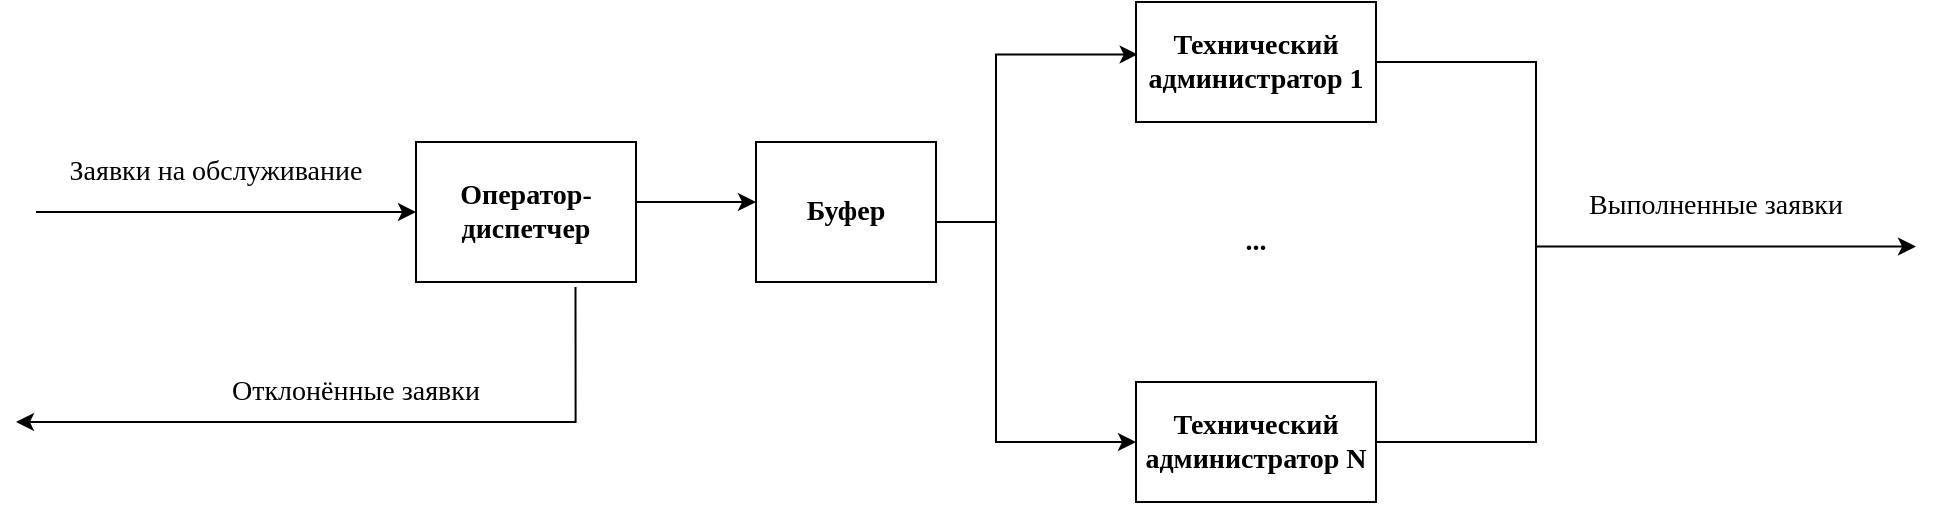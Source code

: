 <mxfile version="15.4.0" type="device"><diagram id="AcnfDNU1-TQmnV3Vwayh" name="Страница 1"><mxGraphModel dx="2048" dy="714" grid="1" gridSize="10" guides="1" tooltips="1" connect="1" arrows="1" fold="1" page="1" pageScale="1" pageWidth="827" pageHeight="1169" math="0" shadow="0"><root><mxCell id="0"/><mxCell id="1" parent="0"/><mxCell id="I1ikUsA0RIwpAF2tXWde-1" value="Оператор-диспетчер" style="rounded=0;whiteSpace=wrap;html=1;fontFamily=Georgia;fontSize=14;fontStyle=1" vertex="1" parent="1"><mxGeometry x="160" y="220" width="110" height="70" as="geometry"/></mxCell><mxCell id="I1ikUsA0RIwpAF2tXWde-2" value="Буфер" style="rounded=0;whiteSpace=wrap;html=1;fontFamily=Georgia;fontSize=14;fontStyle=1" vertex="1" parent="1"><mxGeometry x="330" y="220" width="90" height="70" as="geometry"/></mxCell><mxCell id="I1ikUsA0RIwpAF2tXWde-3" value="Технический администратор 1" style="rounded=0;whiteSpace=wrap;html=1;fontFamily=Georgia;fontSize=14;fontStyle=1" vertex="1" parent="1"><mxGeometry x="520" y="150" width="120" height="60" as="geometry"/></mxCell><mxCell id="I1ikUsA0RIwpAF2tXWde-4" value="..." style="text;html=1;strokeColor=none;fillColor=none;align=center;verticalAlign=middle;whiteSpace=wrap;rounded=0;fontSize=14;fontFamily=Georgia;fontStyle=1" vertex="1" parent="1"><mxGeometry x="540" y="250" width="80" height="40" as="geometry"/></mxCell><mxCell id="I1ikUsA0RIwpAF2tXWde-5" value="Технический администратор N" style="rounded=0;whiteSpace=wrap;html=1;fontFamily=Georgia;fontSize=14;fontStyle=1" vertex="1" parent="1"><mxGeometry x="520" y="340" width="120" height="60" as="geometry"/></mxCell><mxCell id="I1ikUsA0RIwpAF2tXWde-6" value="" style="endArrow=classic;html=1;rounded=0;fontFamily=Georgia;fontSize=14;edgeStyle=orthogonalEdgeStyle;entryX=0;entryY=0.5;entryDx=0;entryDy=0;" edge="1" parent="1" target="I1ikUsA0RIwpAF2tXWde-1"><mxGeometry width="50" height="50" relative="1" as="geometry"><mxPoint x="-30" y="255" as="sourcePoint"/><mxPoint x="440" y="280" as="targetPoint"/><Array as="points"><mxPoint x="70" y="255"/></Array></mxGeometry></mxCell><mxCell id="I1ikUsA0RIwpAF2tXWde-7" value="Заявки на обслуживание" style="text;html=1;strokeColor=none;fillColor=none;align=center;verticalAlign=middle;whiteSpace=wrap;rounded=0;fontFamily=Georgia;fontSize=14;" vertex="1" parent="1"><mxGeometry x="-30" y="220" width="180" height="30" as="geometry"/></mxCell><mxCell id="I1ikUsA0RIwpAF2tXWde-8" value="" style="endArrow=classic;html=1;rounded=0;fontFamily=Georgia;fontSize=14;edgeStyle=orthogonalEdgeStyle;" edge="1" parent="1"><mxGeometry width="50" height="50" relative="1" as="geometry"><mxPoint x="270" y="250" as="sourcePoint"/><mxPoint x="330" y="250" as="targetPoint"/><Array as="points"><mxPoint x="280" y="250"/></Array></mxGeometry></mxCell><mxCell id="I1ikUsA0RIwpAF2tXWde-9" value="" style="endArrow=classic;html=1;rounded=0;fontFamily=Georgia;fontSize=14;edgeStyle=orthogonalEdgeStyle;exitX=0.725;exitY=1.035;exitDx=0;exitDy=0;exitPerimeter=0;" edge="1" parent="1" source="I1ikUsA0RIwpAF2tXWde-1"><mxGeometry width="50" height="50" relative="1" as="geometry"><mxPoint x="230" y="340" as="sourcePoint"/><mxPoint x="-40" y="360" as="targetPoint"/><Array as="points"><mxPoint x="240" y="360"/></Array></mxGeometry></mxCell><mxCell id="I1ikUsA0RIwpAF2tXWde-10" value="Отклонённые заявки" style="text;html=1;strokeColor=none;fillColor=none;align=center;verticalAlign=middle;whiteSpace=wrap;rounded=0;fontFamily=Georgia;fontSize=14;" vertex="1" parent="1"><mxGeometry x="50" y="330" width="160" height="30" as="geometry"/></mxCell><mxCell id="I1ikUsA0RIwpAF2tXWde-11" value="" style="endArrow=classic;html=1;rounded=0;fontFamily=Georgia;fontSize=14;edgeStyle=orthogonalEdgeStyle;entryX=0;entryY=0.5;entryDx=0;entryDy=0;" edge="1" parent="1"><mxGeometry width="50" height="50" relative="1" as="geometry"><mxPoint x="720" y="272.3" as="sourcePoint"/><mxPoint x="910" y="272.3" as="targetPoint"/><Array as="points"><mxPoint x="820" y="272.3"/></Array></mxGeometry></mxCell><mxCell id="I1ikUsA0RIwpAF2tXWde-12" value="Выполненные заявки" style="text;html=1;strokeColor=none;fillColor=none;align=center;verticalAlign=middle;whiteSpace=wrap;rounded=0;fontFamily=Georgia;fontSize=14;" vertex="1" parent="1"><mxGeometry x="720" y="237.3" width="180" height="30" as="geometry"/></mxCell><mxCell id="I1ikUsA0RIwpAF2tXWde-13" value="" style="endArrow=classic;html=1;rounded=0;fontFamily=Georgia;fontSize=14;edgeStyle=orthogonalEdgeStyle;entryX=0.007;entryY=0.437;entryDx=0;entryDy=0;entryPerimeter=0;" edge="1" parent="1" target="I1ikUsA0RIwpAF2tXWde-3"><mxGeometry width="50" height="50" relative="1" as="geometry"><mxPoint x="450" y="260.0" as="sourcePoint"/><mxPoint x="530" y="110" as="targetPoint"/><Array as="points"><mxPoint x="450" y="176"/></Array></mxGeometry></mxCell><mxCell id="I1ikUsA0RIwpAF2tXWde-14" value="" style="endArrow=classic;html=1;rounded=0;fontFamily=Georgia;fontSize=14;edgeStyle=orthogonalEdgeStyle;entryX=0;entryY=0.5;entryDx=0;entryDy=0;" edge="1" parent="1" target="I1ikUsA0RIwpAF2tXWde-5"><mxGeometry width="50" height="50" relative="1" as="geometry"><mxPoint x="450" y="256.89" as="sourcePoint"/><mxPoint x="520.84" y="173.11" as="targetPoint"/><Array as="points"><mxPoint x="450" y="370"/></Array></mxGeometry></mxCell><mxCell id="I1ikUsA0RIwpAF2tXWde-15" value="" style="endArrow=none;html=1;rounded=0;fontFamily=Georgia;fontSize=14;edgeStyle=orthogonalEdgeStyle;" edge="1" parent="1"><mxGeometry width="50" height="50" relative="1" as="geometry"><mxPoint x="450" y="260" as="sourcePoint"/><mxPoint x="420" y="260" as="targetPoint"/></mxGeometry></mxCell><mxCell id="I1ikUsA0RIwpAF2tXWde-16" value="" style="endArrow=none;html=1;rounded=0;fontFamily=Georgia;fontSize=14;edgeStyle=orthogonalEdgeStyle;entryX=1;entryY=0.5;entryDx=0;entryDy=0;exitX=1;exitY=0.5;exitDx=0;exitDy=0;" edge="1" parent="1" source="I1ikUsA0RIwpAF2tXWde-5" target="I1ikUsA0RIwpAF2tXWde-3"><mxGeometry width="50" height="50" relative="1" as="geometry"><mxPoint x="520" y="280" as="sourcePoint"/><mxPoint x="570" y="230" as="targetPoint"/><Array as="points"><mxPoint x="720" y="370"/><mxPoint x="720" y="180"/></Array></mxGeometry></mxCell></root></mxGraphModel></diagram></mxfile>